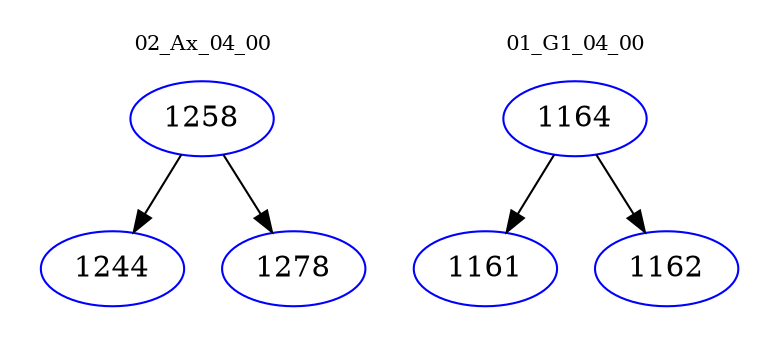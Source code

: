 digraph{
subgraph cluster_0 {
color = white
label = "02_Ax_04_00";
fontsize=10;
T0_1258 [label="1258", color="blue"]
T0_1258 -> T0_1244 [color="black"]
T0_1244 [label="1244", color="blue"]
T0_1258 -> T0_1278 [color="black"]
T0_1278 [label="1278", color="blue"]
}
subgraph cluster_1 {
color = white
label = "01_G1_04_00";
fontsize=10;
T1_1164 [label="1164", color="blue"]
T1_1164 -> T1_1161 [color="black"]
T1_1161 [label="1161", color="blue"]
T1_1164 -> T1_1162 [color="black"]
T1_1162 [label="1162", color="blue"]
}
}
